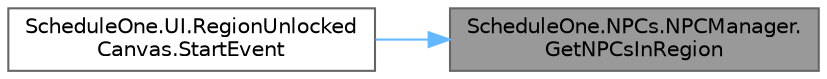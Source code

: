 digraph "ScheduleOne.NPCs.NPCManager.GetNPCsInRegion"
{
 // LATEX_PDF_SIZE
  bgcolor="transparent";
  edge [fontname=Helvetica,fontsize=10,labelfontname=Helvetica,labelfontsize=10];
  node [fontname=Helvetica,fontsize=10,shape=box,height=0.2,width=0.4];
  rankdir="RL";
  Node1 [id="Node000001",label="ScheduleOne.NPCs.NPCManager.\lGetNPCsInRegion",height=0.2,width=0.4,color="gray40", fillcolor="grey60", style="filled", fontcolor="black",tooltip=" "];
  Node1 -> Node2 [id="edge1_Node000001_Node000002",dir="back",color="steelblue1",style="solid",tooltip=" "];
  Node2 [id="Node000002",label="ScheduleOne.UI.RegionUnlocked\lCanvas.StartEvent",height=0.2,width=0.4,color="grey40", fillcolor="white", style="filled",URL="$class_schedule_one_1_1_u_i_1_1_region_unlocked_canvas.html#a725d64c98b1f96def119366ddbc2b338",tooltip=" "];
}
